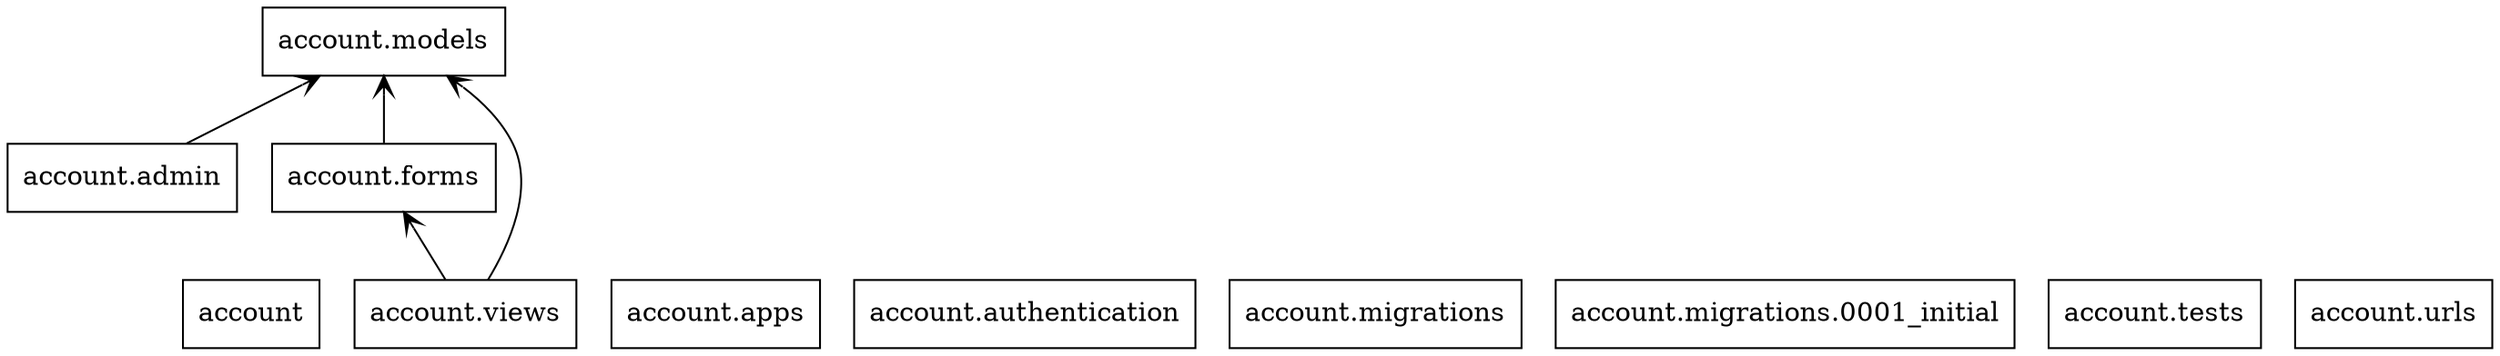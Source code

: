 digraph "packages" {
charset="utf-8"
rankdir=BT
"0" [label="account", shape="box"];
"1" [label="account.admin", shape="box"];
"2" [label="account.apps", shape="box"];
"3" [label="account.authentication", shape="box"];
"4" [label="account.forms", shape="box"];
"5" [label="account.migrations", shape="box"];
"6" [label="account.migrations.0001_initial", shape="box"];
"7" [label="account.models", shape="box"];
"8" [label="account.tests", shape="box"];
"9" [label="account.urls", shape="box"];
"10" [label="account.views", shape="box"];
"1" -> "7" [arrowhead="open", arrowtail="none"];
"4" -> "7" [arrowhead="open", arrowtail="none"];
"10" -> "4" [arrowhead="open", arrowtail="none"];
"10" -> "7" [arrowhead="open", arrowtail="none"];
}
